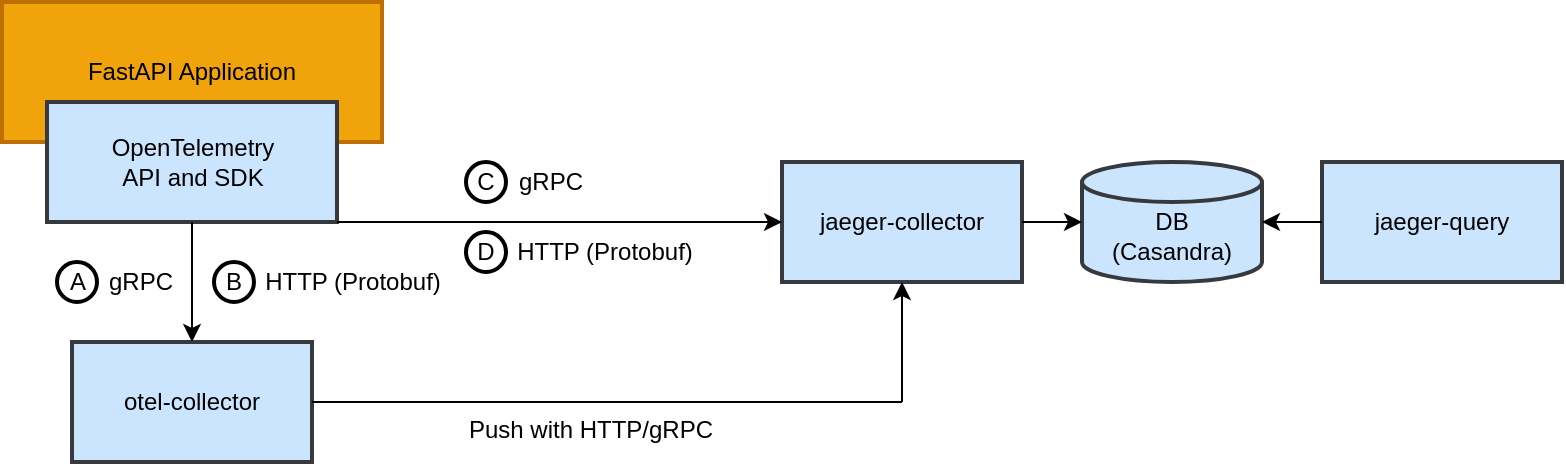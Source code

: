<mxfile>
    <diagram id="PSwkkRA805_FCD7kwvl0" name="Page-1">
        <mxGraphModel dx="909" dy="718" grid="1" gridSize="10" guides="1" tooltips="1" connect="1" arrows="1" fold="1" page="1" pageScale="1" pageWidth="827" pageHeight="1169" background="#ffffff" math="0" shadow="0">
            <root>
                <mxCell id="0"/>
                <mxCell id="1" parent="0"/>
                <mxCell id="wMrmKSV0DdAB6P1zYzrE-1" value="FastAPI Application" style="rounded=0;whiteSpace=wrap;html=1;strokeWidth=2;fillColor=#f0a30a;fontColor=#000000;strokeColor=#BD7000;" parent="1" vertex="1">
                    <mxGeometry x="70" y="170" width="190" height="70" as="geometry"/>
                </mxCell>
                <mxCell id="wMrmKSV0DdAB6P1zYzrE-3" value="OpenTelemetry&lt;br&gt;API and SDK" style="rounded=0;whiteSpace=wrap;html=1;strokeWidth=2;fillColor=#cce5ff;strokeColor=#36393d;fontColor=#000000;" parent="1" vertex="1">
                    <mxGeometry x="92.5" y="220" width="145" height="60" as="geometry"/>
                </mxCell>
                <mxCell id="wMrmKSV0DdAB6P1zYzrE-4" value="otel-collector" style="rounded=0;whiteSpace=wrap;html=1;strokeWidth=2;fillColor=#cce5ff;strokeColor=#36393d;fontColor=#000000;" parent="1" vertex="1">
                    <mxGeometry x="105" y="340" width="120" height="60" as="geometry"/>
                </mxCell>
                <mxCell id="wMrmKSV0DdAB6P1zYzrE-5" value="jaeger-collector" style="rounded=0;whiteSpace=wrap;html=1;strokeWidth=2;fillColor=#cce5ff;strokeColor=#36393d;fontColor=#000000;" parent="1" vertex="1">
                    <mxGeometry x="460" y="250" width="120" height="60" as="geometry"/>
                </mxCell>
                <mxCell id="wMrmKSV0DdAB6P1zYzrE-6" value="&lt;br&gt;DB&lt;br&gt;(Casandra)" style="strokeWidth=2;html=1;shape=mxgraph.flowchart.database;whiteSpace=wrap;fillColor=#cce5ff;strokeColor=#36393d;fontColor=#000000;" parent="1" vertex="1">
                    <mxGeometry x="610" y="250" width="90" height="60" as="geometry"/>
                </mxCell>
                <mxCell id="wMrmKSV0DdAB6P1zYzrE-9" value="jaeger-query" style="rounded=0;whiteSpace=wrap;html=1;strokeWidth=2;fillColor=#cce5ff;strokeColor=#36393d;fontColor=#000000;" parent="1" vertex="1">
                    <mxGeometry x="730" y="250" width="120" height="60" as="geometry"/>
                </mxCell>
                <mxCell id="wMrmKSV0DdAB6P1zYzrE-10" value="" style="endArrow=classic;html=1;rounded=0;exitX=1;exitY=0.5;exitDx=0;exitDy=0;entryX=0;entryY=0.5;entryDx=0;entryDy=0;entryPerimeter=0;fontColor=#000000;strokeColor=#000000;" parent="1" source="wMrmKSV0DdAB6P1zYzrE-5" target="wMrmKSV0DdAB6P1zYzrE-6" edge="1">
                    <mxGeometry width="50" height="50" relative="1" as="geometry">
                        <mxPoint x="470" y="390" as="sourcePoint"/>
                        <mxPoint x="520" y="340" as="targetPoint"/>
                    </mxGeometry>
                </mxCell>
                <mxCell id="wMrmKSV0DdAB6P1zYzrE-11" value="" style="endArrow=none;html=1;rounded=0;exitX=1;exitY=0.5;exitDx=0;exitDy=0;exitPerimeter=0;entryX=0;entryY=0.5;entryDx=0;entryDy=0;startArrow=classic;startFill=1;endFill=0;fontColor=#000000;strokeColor=#000000;" parent="1" source="wMrmKSV0DdAB6P1zYzrE-6" target="wMrmKSV0DdAB6P1zYzrE-9" edge="1">
                    <mxGeometry width="50" height="50" relative="1" as="geometry">
                        <mxPoint x="470" y="390" as="sourcePoint"/>
                        <mxPoint x="520" y="340" as="targetPoint"/>
                    </mxGeometry>
                </mxCell>
                <mxCell id="wMrmKSV0DdAB6P1zYzrE-12" value="" style="endArrow=classic;html=1;rounded=0;entryX=0.5;entryY=1;entryDx=0;entryDy=0;fontColor=#000000;strokeColor=#000000;" parent="1" target="wMrmKSV0DdAB6P1zYzrE-5" edge="1">
                    <mxGeometry width="50" height="50" relative="1" as="geometry">
                        <mxPoint x="520" y="370" as="sourcePoint"/>
                        <mxPoint x="520" y="340" as="targetPoint"/>
                    </mxGeometry>
                </mxCell>
                <mxCell id="wMrmKSV0DdAB6P1zYzrE-13" value="" style="endArrow=none;html=1;rounded=0;entryX=1;entryY=0.5;entryDx=0;entryDy=0;fontColor=#000000;strokeColor=#000000;" parent="1" target="wMrmKSV0DdAB6P1zYzrE-4" edge="1">
                    <mxGeometry width="50" height="50" relative="1" as="geometry">
                        <mxPoint x="520" y="370" as="sourcePoint"/>
                        <mxPoint x="230" y="370" as="targetPoint"/>
                    </mxGeometry>
                </mxCell>
                <mxCell id="wMrmKSV0DdAB6P1zYzrE-14" value="" style="endArrow=classic;html=1;rounded=0;exitX=0.5;exitY=1;exitDx=0;exitDy=0;entryX=0.5;entryY=0;entryDx=0;entryDy=0;fontColor=#000000;strokeColor=#000000;" parent="1" source="wMrmKSV0DdAB6P1zYzrE-3" target="wMrmKSV0DdAB6P1zYzrE-4" edge="1">
                    <mxGeometry width="50" height="50" relative="1" as="geometry">
                        <mxPoint x="390" y="390" as="sourcePoint"/>
                        <mxPoint x="440" y="340" as="targetPoint"/>
                        <Array as="points">
                            <mxPoint x="165" y="330"/>
                        </Array>
                    </mxGeometry>
                </mxCell>
                <mxCell id="wMrmKSV0DdAB6P1zYzrE-15" value="" style="endArrow=classic;html=1;rounded=0;entryX=0;entryY=0.5;entryDx=0;entryDy=0;exitX=1;exitY=1;exitDx=0;exitDy=0;fontColor=#000000;strokeColor=#000000;" parent="1" source="wMrmKSV0DdAB6P1zYzrE-3" target="wMrmKSV0DdAB6P1zYzrE-5" edge="1">
                    <mxGeometry width="50" height="50" relative="1" as="geometry">
                        <mxPoint x="270" y="280" as="sourcePoint"/>
                        <mxPoint x="440" y="340" as="targetPoint"/>
                    </mxGeometry>
                </mxCell>
                <mxCell id="wMrmKSV0DdAB6P1zYzrE-16" value="gRPC" style="text;html=1;resizable=0;autosize=1;align=center;verticalAlign=middle;points=[];fillColor=none;strokeColor=none;rounded=0;fontColor=#000000;" parent="1" vertex="1">
                    <mxGeometry x="109" y="295" width="60" height="30" as="geometry"/>
                </mxCell>
                <mxCell id="wMrmKSV0DdAB6P1zYzrE-17" value="HTTP (Protobuf)" style="text;html=1;resizable=0;autosize=1;align=center;verticalAlign=middle;points=[];fillColor=none;strokeColor=none;rounded=0;fontColor=#000000;" parent="1" vertex="1">
                    <mxGeometry x="316" y="280" width="110" height="30" as="geometry"/>
                </mxCell>
                <mxCell id="wMrmKSV0DdAB6P1zYzrE-18" value="Push with HTTP/gRPC" style="text;html=1;resizable=0;autosize=1;align=center;verticalAlign=middle;points=[];fillColor=none;strokeColor=none;rounded=0;fontColor=#000000;" parent="1" vertex="1">
                    <mxGeometry x="289" y="369" width="150" height="30" as="geometry"/>
                </mxCell>
                <mxCell id="wMrmKSV0DdAB6P1zYzrE-19" value="A" style="ellipse;whiteSpace=wrap;html=1;strokeWidth=2;fontColor=#000000;strokeColor=#000000;labelBackgroundColor=none;fillColor=none;" parent="1" vertex="1">
                    <mxGeometry x="97.5" y="300" width="20" height="20" as="geometry"/>
                </mxCell>
                <mxCell id="wMrmKSV0DdAB6P1zYzrE-23" value="D" style="ellipse;whiteSpace=wrap;html=1;strokeWidth=2;fontColor=#000000;strokeColor=#000000;labelBackgroundColor=none;fillColor=none;" parent="1" vertex="1">
                    <mxGeometry x="302" y="285" width="20" height="20" as="geometry"/>
                </mxCell>
                <mxCell id="wMrmKSV0DdAB6P1zYzrE-24" value="C" style="ellipse;whiteSpace=wrap;html=1;strokeWidth=2;fontColor=#000000;strokeColor=#000000;labelBackgroundColor=none;fillColor=none;" parent="1" vertex="1">
                    <mxGeometry x="302" y="250" width="20" height="20" as="geometry"/>
                </mxCell>
                <mxCell id="wMrmKSV0DdAB6P1zYzrE-25" value="gRPC" style="text;html=1;resizable=0;autosize=1;align=center;verticalAlign=middle;points=[];fillColor=none;strokeColor=none;rounded=0;fontColor=#000000;" parent="1" vertex="1">
                    <mxGeometry x="319" y="250" width="50" height="20" as="geometry"/>
                </mxCell>
                <mxCell id="2" value="HTTP (Protobuf)" style="text;html=1;resizable=0;autosize=1;align=center;verticalAlign=middle;points=[];fillColor=none;strokeColor=none;rounded=0;fontColor=#000000;" parent="1" vertex="1">
                    <mxGeometry x="190" y="295" width="110" height="30" as="geometry"/>
                </mxCell>
                <mxCell id="3" value="B" style="ellipse;whiteSpace=wrap;html=1;strokeWidth=2;fontColor=#000000;strokeColor=#000000;labelBackgroundColor=none;fillColor=none;" parent="1" vertex="1">
                    <mxGeometry x="176" y="300" width="20" height="20" as="geometry"/>
                </mxCell>
            </root>
        </mxGraphModel>
    </diagram>
</mxfile>
